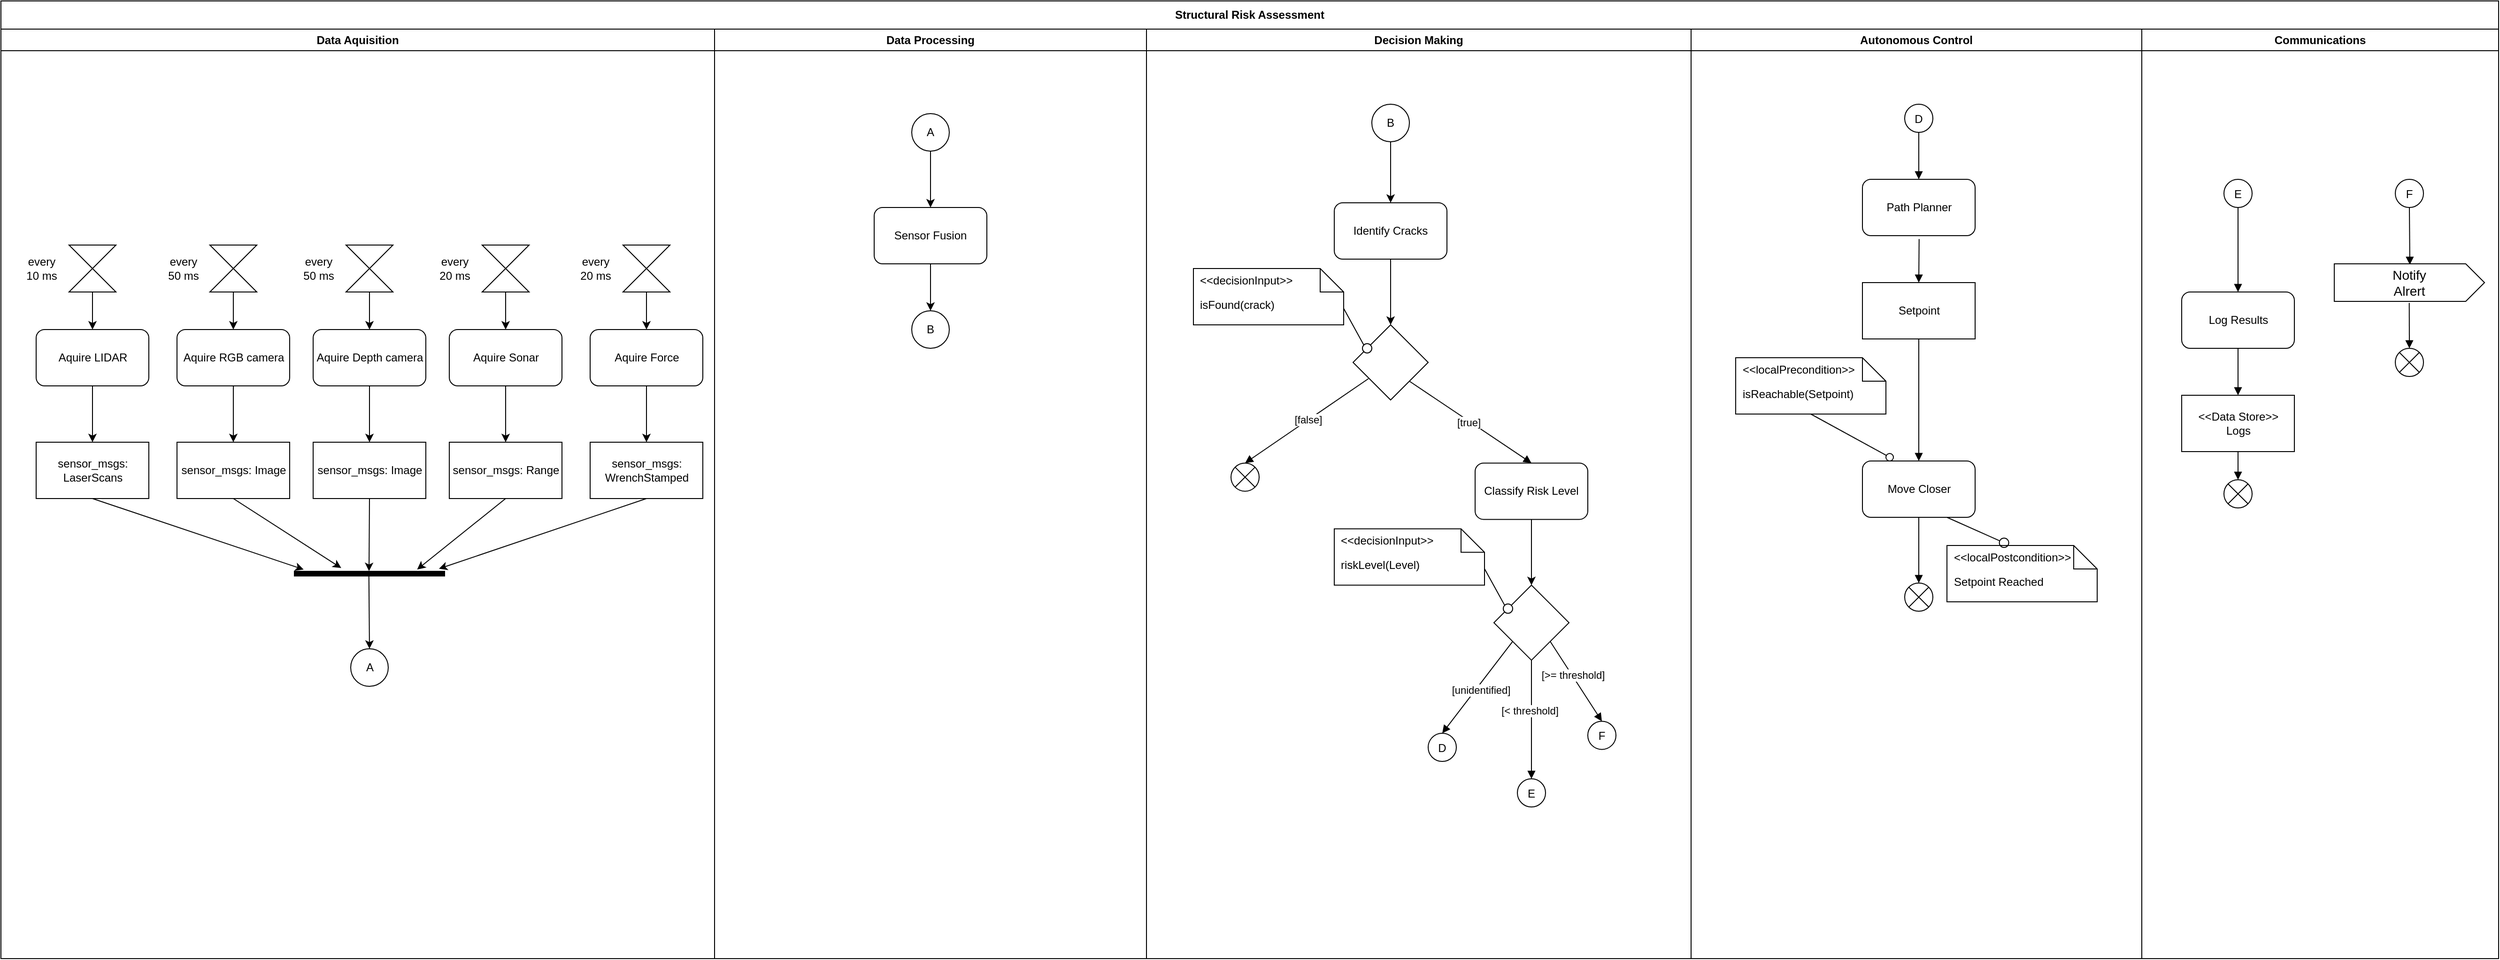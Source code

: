 <mxfile>
    <diagram id="PLuav8SHaTY21kGN1Ygl" name="Page-1">
        <mxGraphModel dx="3229" dy="4557" grid="1" gridSize="10" guides="1" tooltips="1" connect="1" arrows="1" fold="1" page="1" pageScale="1" pageWidth="850" pageHeight="1100" math="0" shadow="0">
            <root>
                <mxCell id="0"/>
                <mxCell id="1" parent="0"/>
                <mxCell id="29" value="Structural Risk Assessment" style="swimlane;whiteSpace=wrap;html=1;startSize=30;" vertex="1" parent="1">
                    <mxGeometry x="450" y="-1540" width="2660" height="1020" as="geometry">
                        <mxRectangle x="10" y="-1210" width="190" height="30" as="alternateBounds"/>
                    </mxGeometry>
                </mxCell>
                <mxCell id="30" value="Data Aquisition" style="swimlane;whiteSpace=wrap;html=1;" vertex="1" parent="29">
                    <mxGeometry y="30" width="760" height="990" as="geometry"/>
                </mxCell>
                <mxCell id="52" value="" style="group" vertex="1" connectable="0" parent="30">
                    <mxGeometry x="162.5" y="230" width="110" height="50" as="geometry"/>
                </mxCell>
                <mxCell id="42" value="" style="shape=collate;whiteSpace=wrap;html=1;" vertex="1" parent="52">
                    <mxGeometry x="60" width="50" height="50" as="geometry"/>
                </mxCell>
                <mxCell id="48" value="&lt;span style=&quot;color: rgb(0, 0, 0);&quot;&gt;every&lt;/span&gt;&lt;br&gt;50 ms" style="text;html=1;align=center;verticalAlign=middle;resizable=0;points=[];autosize=1;strokeColor=none;fillColor=none;" vertex="1" parent="52">
                    <mxGeometry x="1" y="5" width="60" height="40" as="geometry"/>
                </mxCell>
                <mxCell id="53" value="" style="group" vertex="1" connectable="0" parent="30">
                    <mxGeometry x="12.5" y="230" width="110" height="50" as="geometry"/>
                </mxCell>
                <mxCell id="43" value="" style="shape=collate;whiteSpace=wrap;html=1;" vertex="1" parent="53">
                    <mxGeometry x="60" width="50" height="50" as="geometry"/>
                </mxCell>
                <mxCell id="47" value="every&lt;br&gt;10 ms" style="text;html=1;align=center;verticalAlign=middle;resizable=0;points=[];autosize=1;strokeColor=none;fillColor=none;" vertex="1" parent="53">
                    <mxGeometry y="5" width="60" height="40" as="geometry"/>
                </mxCell>
                <mxCell id="54" value="" style="group" vertex="1" connectable="0" parent="30">
                    <mxGeometry x="307.5" y="230" width="110" height="50" as="geometry"/>
                </mxCell>
                <mxCell id="46" value="" style="shape=collate;whiteSpace=wrap;html=1;" vertex="1" parent="54">
                    <mxGeometry x="60" width="50" height="50" as="geometry"/>
                </mxCell>
                <mxCell id="49" value="&lt;span style=&quot;color: rgb(0, 0, 0);&quot;&gt;every&lt;/span&gt;&lt;br&gt;50 ms" style="text;html=1;align=center;verticalAlign=middle;resizable=0;points=[];autosize=1;strokeColor=none;fillColor=none;" vertex="1" parent="54">
                    <mxGeometry y="5" width="60" height="40" as="geometry"/>
                </mxCell>
                <mxCell id="55" value="" style="group" vertex="1" connectable="0" parent="30">
                    <mxGeometry x="452.5" y="230" width="110" height="50" as="geometry"/>
                </mxCell>
                <mxCell id="44" value="" style="shape=collate;whiteSpace=wrap;html=1;" vertex="1" parent="55">
                    <mxGeometry x="60" width="50" height="50" as="geometry"/>
                </mxCell>
                <mxCell id="50" value="&lt;span style=&quot;color: rgb(0, 0, 0);&quot;&gt;every&lt;/span&gt;&lt;br&gt;20 ms" style="text;html=1;align=center;verticalAlign=middle;resizable=0;points=[];autosize=1;strokeColor=none;fillColor=none;" vertex="1" parent="55">
                    <mxGeometry y="5" width="60" height="40" as="geometry"/>
                </mxCell>
                <mxCell id="56" value="" style="group" vertex="1" connectable="0" parent="30">
                    <mxGeometry x="602.5" y="230" width="110" height="50" as="geometry"/>
                </mxCell>
                <mxCell id="45" value="" style="shape=collate;whiteSpace=wrap;html=1;" vertex="1" parent="56">
                    <mxGeometry x="60" width="50" height="50" as="geometry"/>
                </mxCell>
                <mxCell id="51" value="&lt;span style=&quot;color: rgb(0, 0, 0);&quot;&gt;every&lt;/span&gt;&lt;br&gt;20 ms" style="text;html=1;align=center;verticalAlign=middle;resizable=0;points=[];autosize=1;strokeColor=none;fillColor=none;" vertex="1" parent="56">
                    <mxGeometry y="5" width="60" height="40" as="geometry"/>
                </mxCell>
                <mxCell id="57" value="Aquire LIDAR" style="rounded=1;whiteSpace=wrap;html=1;" vertex="1" parent="30">
                    <mxGeometry x="37.5" y="320" width="120" height="60" as="geometry"/>
                </mxCell>
                <mxCell id="58" value="Aquire RGB camera" style="rounded=1;whiteSpace=wrap;html=1;" vertex="1" parent="30">
                    <mxGeometry x="187.5" y="320" width="120" height="60" as="geometry"/>
                </mxCell>
                <mxCell id="59" value="Aquire Depth camera" style="rounded=1;whiteSpace=wrap;html=1;" vertex="1" parent="30">
                    <mxGeometry x="332.5" y="320" width="120" height="60" as="geometry"/>
                </mxCell>
                <mxCell id="60" value="Aquire Sonar" style="rounded=1;whiteSpace=wrap;html=1;" vertex="1" parent="30">
                    <mxGeometry x="477.5" y="320" width="120" height="60" as="geometry"/>
                </mxCell>
                <mxCell id="63" value="" style="edgeStyle=none;html=1;exitX=0.5;exitY=1;exitDx=0;exitDy=0;entryX=0.5;entryY=0;entryDx=0;entryDy=0;" edge="1" parent="30" source="44" target="60">
                    <mxGeometry relative="1" as="geometry"/>
                </mxCell>
                <mxCell id="61" value="Aquire Force" style="rounded=1;whiteSpace=wrap;html=1;" vertex="1" parent="30">
                    <mxGeometry x="627.5" y="320" width="120" height="60" as="geometry"/>
                </mxCell>
                <mxCell id="62" value="" style="endArrow=classic;html=1;exitX=0.5;exitY=1;exitDx=0;exitDy=0;entryX=0.5;entryY=0;entryDx=0;entryDy=0;" edge="1" parent="30" source="45" target="61">
                    <mxGeometry width="50" height="50" relative="1" as="geometry">
                        <mxPoint x="612.5" y="650" as="sourcePoint"/>
                        <mxPoint x="662.5" y="600" as="targetPoint"/>
                    </mxGeometry>
                </mxCell>
                <mxCell id="65" value="" style="edgeStyle=none;html=1;exitX=0.5;exitY=1;exitDx=0;exitDy=0;entryX=0.5;entryY=0;entryDx=0;entryDy=0;" edge="1" parent="30" source="46" target="59">
                    <mxGeometry relative="1" as="geometry">
                        <mxPoint x="537.5" y="290" as="sourcePoint"/>
                        <mxPoint x="537.5" y="330" as="targetPoint"/>
                    </mxGeometry>
                </mxCell>
                <mxCell id="67" value="" style="edgeStyle=none;html=1;exitX=0.5;exitY=1;exitDx=0;exitDy=0;entryX=0.5;entryY=0;entryDx=0;entryDy=0;" edge="1" parent="30" source="42" target="58">
                    <mxGeometry relative="1" as="geometry">
                        <mxPoint x="557.5" y="310" as="sourcePoint"/>
                        <mxPoint x="557.5" y="350" as="targetPoint"/>
                    </mxGeometry>
                </mxCell>
                <mxCell id="66" value="" style="edgeStyle=none;html=1;exitX=0.5;exitY=1;exitDx=0;exitDy=0;entryX=0.5;entryY=0;entryDx=0;entryDy=0;" edge="1" parent="30" source="43" target="57">
                    <mxGeometry relative="1" as="geometry">
                        <mxPoint x="547.5" y="300" as="sourcePoint"/>
                        <mxPoint x="547.5" y="340" as="targetPoint"/>
                    </mxGeometry>
                </mxCell>
                <mxCell id="68" value="sensor_msgs: Image" style="rounded=0;whiteSpace=wrap;html=1;" vertex="1" parent="30">
                    <mxGeometry x="332.5" y="440" width="120" height="60" as="geometry"/>
                </mxCell>
                <mxCell id="69" value="" style="endArrow=classic;html=1;exitX=0.5;exitY=1;exitDx=0;exitDy=0;entryX=0.5;entryY=0;entryDx=0;entryDy=0;" edge="1" parent="30" target="68" source="59">
                    <mxGeometry width="50" height="50" relative="1" as="geometry">
                        <mxPoint x="392.5" y="380" as="sourcePoint"/>
                        <mxPoint x="392" y="440" as="targetPoint"/>
                    </mxGeometry>
                </mxCell>
                <mxCell id="71" value="" style="html=1;points=[];perimeter=orthogonalPerimeter;fillColor=strokeColor;rotation=90;" vertex="1" parent="30">
                    <mxGeometry x="390" y="500" width="5" height="160" as="geometry"/>
                </mxCell>
                <mxCell id="72" value="" style="endArrow=classic;html=1;exitX=0.5;exitY=1;exitDx=0;exitDy=0;entryX=-0.045;entryY=0.503;entryDx=0;entryDy=0;entryPerimeter=0;" edge="1" parent="30" source="68" target="71">
                    <mxGeometry width="50" height="50" relative="1" as="geometry">
                        <mxPoint x="462.5" y="570" as="sourcePoint"/>
                        <mxPoint x="512.5" y="520" as="targetPoint"/>
                    </mxGeometry>
                </mxCell>
                <mxCell id="76" value="A" style="ellipse;whiteSpace=wrap;html=1;aspect=fixed;" vertex="1" parent="30">
                    <mxGeometry x="372.5" y="660" width="40" height="40" as="geometry"/>
                </mxCell>
                <mxCell id="75" value="" style="endArrow=classic;html=1;exitX=0.682;exitY=0.504;exitDx=0;exitDy=0;exitPerimeter=0;" edge="1" parent="30" source="71">
                    <mxGeometry width="50" height="50" relative="1" as="geometry">
                        <mxPoint x="422.5" y="600" as="sourcePoint"/>
                        <mxPoint x="392.5" y="660" as="targetPoint"/>
                    </mxGeometry>
                </mxCell>
                <mxCell id="114" value="sensor_msgs: Range" style="rounded=0;whiteSpace=wrap;html=1;" vertex="1" parent="30">
                    <mxGeometry x="477.5" y="440" width="120" height="60" as="geometry"/>
                </mxCell>
                <mxCell id="115" value="" style="endArrow=classic;html=1;exitX=0.5;exitY=1;exitDx=0;exitDy=0;entryX=0.5;entryY=0;entryDx=0;entryDy=0;" edge="1" parent="30" target="114" source="60">
                    <mxGeometry width="50" height="50" relative="1" as="geometry">
                        <mxPoint x="527.5" y="380" as="sourcePoint"/>
                        <mxPoint x="527" y="440" as="targetPoint"/>
                    </mxGeometry>
                </mxCell>
                <mxCell id="116" value="" style="endArrow=classic;html=1;exitX=0.5;exitY=1;exitDx=0;exitDy=0;entryX=-0.38;entryY=0.183;entryDx=0;entryDy=0;entryPerimeter=0;" edge="1" parent="30" source="114" target="71">
                    <mxGeometry width="50" height="50" relative="1" as="geometry">
                        <mxPoint x="597.5" y="570" as="sourcePoint"/>
                        <mxPoint x="442.5" y="570" as="targetPoint"/>
                    </mxGeometry>
                </mxCell>
                <mxCell id="117" value="sensor_msgs: WrenchStamped" style="rounded=0;whiteSpace=wrap;html=1;" vertex="1" parent="30">
                    <mxGeometry x="627.5" y="440" width="120" height="60" as="geometry"/>
                </mxCell>
                <mxCell id="118" value="" style="endArrow=classic;html=1;entryX=0.5;entryY=0;entryDx=0;entryDy=0;exitX=0.5;exitY=1;exitDx=0;exitDy=0;" edge="1" parent="30" target="117" source="61">
                    <mxGeometry width="50" height="50" relative="1" as="geometry">
                        <mxPoint x="682.5" y="400" as="sourcePoint"/>
                        <mxPoint x="667" y="440" as="targetPoint"/>
                    </mxGeometry>
                </mxCell>
                <mxCell id="119" value="" style="endArrow=classic;html=1;exitX=0.5;exitY=1;exitDx=0;exitDy=0;entryX=-0.54;entryY=0.038;entryDx=0;entryDy=0;entryPerimeter=0;" edge="1" parent="30" source="117" target="71">
                    <mxGeometry width="50" height="50" relative="1" as="geometry">
                        <mxPoint x="737.5" y="570" as="sourcePoint"/>
                        <mxPoint x="667.5" y="577" as="targetPoint"/>
                    </mxGeometry>
                </mxCell>
                <mxCell id="120" value="sensor_msgs: Image" style="rounded=0;whiteSpace=wrap;html=1;" vertex="1" parent="30">
                    <mxGeometry x="187.5" y="440" width="120" height="60" as="geometry"/>
                </mxCell>
                <mxCell id="121" value="" style="endArrow=classic;html=1;entryX=0.5;entryY=0;entryDx=0;entryDy=0;exitX=0.5;exitY=1;exitDx=0;exitDy=0;" edge="1" parent="30" target="120" source="58">
                    <mxGeometry width="50" height="50" relative="1" as="geometry">
                        <mxPoint x="252.5" y="400" as="sourcePoint"/>
                        <mxPoint x="237" y="440" as="targetPoint"/>
                    </mxGeometry>
                </mxCell>
                <mxCell id="122" value="" style="endArrow=classic;html=1;exitX=0.5;exitY=1;exitDx=0;exitDy=0;entryX=-0.7;entryY=0.688;entryDx=0;entryDy=0;entryPerimeter=0;" edge="1" parent="30" source="120" target="71">
                    <mxGeometry width="50" height="50" relative="1" as="geometry">
                        <mxPoint x="307.5" y="570" as="sourcePoint"/>
                        <mxPoint x="237.5" y="577" as="targetPoint"/>
                    </mxGeometry>
                </mxCell>
                <mxCell id="123" value="sensor_msgs: LaserScans" style="rounded=0;whiteSpace=wrap;html=1;" vertex="1" parent="30">
                    <mxGeometry x="37.5" y="440" width="120" height="60" as="geometry"/>
                </mxCell>
                <mxCell id="124" value="" style="endArrow=classic;html=1;entryX=0.5;entryY=0;entryDx=0;entryDy=0;exitX=0.5;exitY=1;exitDx=0;exitDy=0;" edge="1" parent="30" target="123" source="57">
                    <mxGeometry width="50" height="50" relative="1" as="geometry">
                        <mxPoint x="112.5" y="390" as="sourcePoint"/>
                        <mxPoint x="107" y="440" as="targetPoint"/>
                    </mxGeometry>
                </mxCell>
                <mxCell id="125" value="" style="endArrow=classic;html=1;exitX=0.5;exitY=1;exitDx=0;exitDy=0;entryX=-0.38;entryY=0.938;entryDx=0;entryDy=0;entryPerimeter=0;" edge="1" parent="30" source="123" target="71">
                    <mxGeometry width="50" height="50" relative="1" as="geometry">
                        <mxPoint x="177.5" y="570" as="sourcePoint"/>
                        <mxPoint x="322.5" y="570" as="targetPoint"/>
                    </mxGeometry>
                </mxCell>
                <mxCell id="41" value="Communications" style="swimlane;whiteSpace=wrap;html=1;" vertex="1" parent="29">
                    <mxGeometry x="2280" y="30" width="380" height="990" as="geometry"/>
                </mxCell>
                <mxCell id="188" value="E" style="ellipse;" vertex="1" parent="41">
                    <mxGeometry x="87.5" y="160" width="30" height="30" as="geometry"/>
                </mxCell>
                <mxCell id="194" value="Log Results" style="rounded=1;whiteSpace=wrap;html=1;" vertex="1" parent="41">
                    <mxGeometry x="42.5" y="280" width="120" height="60" as="geometry"/>
                </mxCell>
                <mxCell id="191" value="" style="shape=sumEllipse;perimeter=ellipsePerimeter;html=1;backgroundOutline=1;" vertex="1" parent="41">
                    <mxGeometry x="87.5" y="480" width="30" height="30" as="geometry"/>
                </mxCell>
                <mxCell id="201" value="" style="html=1;verticalAlign=bottom;labelBackgroundColor=none;endArrow=block;endFill=1;entryX=0.5;entryY=0;entryDx=0;entryDy=0;exitX=0.5;exitY=1;exitDx=0;exitDy=0;" edge="1" parent="41" source="252" target="191">
                    <mxGeometry width="160" relative="1" as="geometry">
                        <mxPoint x="103" y="400" as="sourcePoint"/>
                        <mxPoint x="102.5" y="360" as="targetPoint"/>
                    </mxGeometry>
                </mxCell>
                <mxCell id="204" value="" style="html=1;verticalAlign=bottom;labelBackgroundColor=none;endArrow=block;endFill=1;exitX=0.5;exitY=1;exitDx=0;exitDy=0;entryX=0.5;entryY=0;entryDx=0;entryDy=0;" edge="1" parent="41" source="188" target="194">
                    <mxGeometry width="160" relative="1" as="geometry">
                        <mxPoint x="85" y="200" as="sourcePoint"/>
                        <mxPoint x="102.86" y="274.945" as="targetPoint"/>
                    </mxGeometry>
                </mxCell>
                <mxCell id="207" value="F" style="ellipse;" vertex="1" parent="41">
                    <mxGeometry x="270" y="160" width="30" height="30" as="geometry"/>
                </mxCell>
                <mxCell id="209" value="" style="html=1;verticalAlign=bottom;labelBackgroundColor=none;endArrow=block;endFill=1;exitX=0.5;exitY=1;exitDx=0;exitDy=0;entryX=0.503;entryY=0.025;entryDx=0;entryDy=0;entryPerimeter=0;" edge="1" parent="41" source="207" target="250">
                    <mxGeometry width="160" relative="1" as="geometry">
                        <mxPoint x="-130" y="450" as="sourcePoint"/>
                        <mxPoint x="285" y="240" as="targetPoint"/>
                    </mxGeometry>
                </mxCell>
                <mxCell id="210" value="" style="shape=sumEllipse;perimeter=ellipsePerimeter;html=1;backgroundOutline=1;" vertex="1" parent="41">
                    <mxGeometry x="270" y="340" width="30" height="30" as="geometry"/>
                </mxCell>
                <mxCell id="211" value="" style="html=1;verticalAlign=bottom;labelBackgroundColor=none;endArrow=block;endFill=1;exitX=0.499;exitY=1.042;exitDx=0;exitDy=0;entryX=0.5;entryY=0;entryDx=0;entryDy=0;exitPerimeter=0;" edge="1" parent="41" target="210" source="250">
                    <mxGeometry width="160" relative="1" as="geometry">
                        <mxPoint x="285.5" y="300" as="sourcePoint"/>
                        <mxPoint x="285" y="320" as="targetPoint"/>
                    </mxGeometry>
                </mxCell>
                <mxCell id="250" value="Notify&lt;br&gt;Alrert" style="html=1;shape=mxgraph.infographic.ribbonSimple;notch1=0;notch2=20;align=center;verticalAlign=middle;fontSize=14;fontStyle=0;fillColor=#FFFFFF;whiteSpace=wrap;" vertex="1" parent="41">
                    <mxGeometry x="205" y="250" width="160" height="40" as="geometry"/>
                </mxCell>
                <mxCell id="252" value="&amp;lt;&amp;lt;Data Store&amp;gt;&amp;gt;&lt;br&gt;Logs" style="rounded=0;whiteSpace=wrap;html=1;" vertex="1" parent="41">
                    <mxGeometry x="42.5" y="390" width="120" height="60" as="geometry"/>
                </mxCell>
                <mxCell id="253" value="" style="html=1;verticalAlign=bottom;labelBackgroundColor=none;endArrow=block;endFill=1;exitX=0.5;exitY=1;exitDx=0;exitDy=0;entryX=0.5;entryY=0;entryDx=0;entryDy=0;" edge="1" parent="41" source="194" target="252">
                    <mxGeometry width="160" relative="1" as="geometry">
                        <mxPoint x="-250" y="470" as="sourcePoint"/>
                        <mxPoint x="-90" y="470" as="targetPoint"/>
                    </mxGeometry>
                </mxCell>
                <mxCell id="35" value="Data Processing" style="swimlane;whiteSpace=wrap;html=1;" vertex="1" parent="29">
                    <mxGeometry x="760" y="30" width="460" height="990" as="geometry"/>
                </mxCell>
                <mxCell id="126" value="A" style="ellipse;whiteSpace=wrap;html=1;aspect=fixed;" vertex="1" parent="35">
                    <mxGeometry x="210" y="90" width="40" height="40" as="geometry"/>
                </mxCell>
                <mxCell id="128" value="Sensor Fusion" style="rounded=1;whiteSpace=wrap;html=1;" vertex="1" parent="35">
                    <mxGeometry x="170" y="190" width="120" height="60" as="geometry"/>
                </mxCell>
                <mxCell id="127" value="" style="endArrow=classic;html=1;exitX=0.5;exitY=1;exitDx=0;exitDy=0;entryX=0.5;entryY=0;entryDx=0;entryDy=0;" edge="1" parent="35" source="126" target="128">
                    <mxGeometry width="50" height="50" relative="1" as="geometry">
                        <mxPoint x="150" y="380" as="sourcePoint"/>
                        <mxPoint x="230" y="180" as="targetPoint"/>
                    </mxGeometry>
                </mxCell>
                <mxCell id="130" value="B" style="ellipse;whiteSpace=wrap;html=1;aspect=fixed;" vertex="1" parent="35">
                    <mxGeometry x="210" y="300" width="40" height="40" as="geometry"/>
                </mxCell>
                <mxCell id="129" value="" style="endArrow=classic;html=1;exitX=0.5;exitY=1;exitDx=0;exitDy=0;entryX=0.5;entryY=0;entryDx=0;entryDy=0;" edge="1" parent="35" source="128" target="130">
                    <mxGeometry width="50" height="50" relative="1" as="geometry">
                        <mxPoint x="150" y="380" as="sourcePoint"/>
                        <mxPoint x="230" y="320" as="targetPoint"/>
                    </mxGeometry>
                </mxCell>
                <mxCell id="36" value="Autonomous Control" style="swimlane;whiteSpace=wrap;html=1;" vertex="1" parent="29">
                    <mxGeometry x="1800" y="30" width="480" height="990" as="geometry"/>
                </mxCell>
                <mxCell id="199" value="D" style="ellipse;" vertex="1" parent="36">
                    <mxGeometry x="227.5" y="80" width="30" height="30" as="geometry"/>
                </mxCell>
                <mxCell id="212" value="Path Planner" style="rounded=1;whiteSpace=wrap;html=1;" vertex="1" parent="36">
                    <mxGeometry x="182.5" y="160" width="120" height="60" as="geometry"/>
                </mxCell>
                <mxCell id="213" value="" style="html=1;verticalAlign=bottom;labelBackgroundColor=none;endArrow=block;endFill=1;exitX=0.5;exitY=1;exitDx=0;exitDy=0;entryX=0.5;entryY=0;entryDx=0;entryDy=0;" edge="1" parent="36" source="199" target="212">
                    <mxGeometry width="160" relative="1" as="geometry">
                        <mxPoint x="222.5" y="370" as="sourcePoint"/>
                        <mxPoint x="382.5" y="370" as="targetPoint"/>
                    </mxGeometry>
                </mxCell>
                <mxCell id="214" value="Move Closer" style="rounded=1;whiteSpace=wrap;html=1;" vertex="1" parent="36">
                    <mxGeometry x="182.5" y="460" width="120" height="60" as="geometry"/>
                </mxCell>
                <mxCell id="215" value="" style="html=1;verticalAlign=bottom;labelBackgroundColor=none;endArrow=block;endFill=1;entryX=0.5;entryY=0;entryDx=0;entryDy=0;exitX=0.5;exitY=1;exitDx=0;exitDy=0;" edge="1" parent="36" source="227" target="214">
                    <mxGeometry width="160" relative="1" as="geometry">
                        <mxPoint x="242.5" y="380" as="sourcePoint"/>
                        <mxPoint x="252.5" y="200" as="targetPoint"/>
                    </mxGeometry>
                </mxCell>
                <mxCell id="221" value="isReachable(Setpoint)" style="shape=note2;boundedLbl=1;whiteSpace=wrap;html=1;size=25;verticalAlign=top;align=left;spacingLeft=5;whiteSpace=wrap;" vertex="1" parent="36">
                    <mxGeometry x="47.5" y="350" width="160" height="60" as="geometry"/>
                </mxCell>
                <mxCell id="222" value="&amp;lt;&amp;lt;localPrecondition&amp;gt;&amp;gt;" style="resizeWidth=1;part=1;html=1;strokeColor=none;fillColor=none;align=left;spacingLeft=5;whiteSpace=wrap;" vertex="1" parent="221">
                    <mxGeometry width="160" height="25" relative="1" as="geometry"/>
                </mxCell>
                <mxCell id="224" value="" style="endArrow=none;html=1;rounded=0;align=center;verticalAlign=top;endFill=0;labelBackgroundColor=none;endSize=2;exitX=0.5;exitY=1;exitDx=0;exitDy=0;exitPerimeter=0;" edge="1" source="221" target="225" parent="36">
                    <mxGeometry relative="1" as="geometry">
                        <mxPoint x="287.5" y="635.116" as="sourcePoint"/>
                    </mxGeometry>
                </mxCell>
                <mxCell id="225" value="" style="ellipse;html=1;fontSize=11;align=center;fillColor=none;points=[];aspect=fixed;resizable=0;verticalAlign=bottom;labelPosition=center;verticalLabelPosition=top;flipH=1;" vertex="1" parent="36">
                    <mxGeometry x="207.5" y="452" width="8" height="8" as="geometry"/>
                </mxCell>
                <mxCell id="227" value="Setpoint" style="rounded=0;whiteSpace=wrap;html=1;" vertex="1" parent="36">
                    <mxGeometry x="182.5" y="270" width="120" height="60" as="geometry"/>
                </mxCell>
                <mxCell id="228" value="" style="html=1;verticalAlign=bottom;labelBackgroundColor=none;endArrow=block;endFill=1;exitX=0.503;exitY=1.061;exitDx=0;exitDy=0;exitPerimeter=0;entryX=0.5;entryY=0;entryDx=0;entryDy=0;" edge="1" parent="36" source="212" target="227">
                    <mxGeometry width="160" relative="1" as="geometry">
                        <mxPoint x="162.5" y="410" as="sourcePoint"/>
                        <mxPoint x="322.5" y="410" as="targetPoint"/>
                    </mxGeometry>
                </mxCell>
                <mxCell id="230" value="" style="html=1;verticalAlign=bottom;labelBackgroundColor=none;endArrow=block;endFill=1;exitX=0.5;exitY=1;exitDx=0;exitDy=0;entryX=0.5;entryY=0;entryDx=0;entryDy=0;" edge="1" parent="36" source="214">
                    <mxGeometry width="160" relative="1" as="geometry">
                        <mxPoint x="52.5" y="510" as="sourcePoint"/>
                        <mxPoint x="242.5" y="590" as="targetPoint"/>
                    </mxGeometry>
                </mxCell>
                <mxCell id="231" value="Setpoint Reached" style="shape=note2;boundedLbl=1;whiteSpace=wrap;html=1;size=25;verticalAlign=top;align=left;spacingLeft=5;whiteSpace=wrap;" vertex="1" parent="36">
                    <mxGeometry x="272.5" y="550" width="160" height="60" as="geometry"/>
                </mxCell>
                <mxCell id="232" value="&amp;lt;&amp;lt;localPostcondition&amp;gt;&amp;gt;" style="resizeWidth=1;part=1;html=1;strokeColor=none;fillColor=none;align=left;spacingLeft=5;whiteSpace=wrap;" vertex="1" parent="231">
                    <mxGeometry width="160" height="25" relative="1" as="geometry"/>
                </mxCell>
                <mxCell id="237" value="" style="rounded=0;orthogonalLoop=1;jettySize=auto;html=1;endArrow=oval;endFill=0;sketch=0;sourcePerimeterSpacing=0;targetPerimeterSpacing=0;endSize=10;exitX=0.75;exitY=1;exitDx=0;exitDy=0;entryX=0.38;entryY=-0.116;entryDx=0;entryDy=0;entryPerimeter=0;" edge="1" target="232" parent="36" source="214">
                    <mxGeometry relative="1" as="geometry">
                        <mxPoint x="162.5" y="555" as="sourcePoint"/>
                    </mxGeometry>
                </mxCell>
                <mxCell id="238" value="" style="ellipse;whiteSpace=wrap;html=1;align=center;aspect=fixed;fillColor=none;strokeColor=none;resizable=0;perimeter=centerPerimeter;rotatable=0;allowArrows=0;points=[];outlineConnect=1;" vertex="1" parent="36">
                    <mxGeometry x="177.5" y="550" width="10" height="10" as="geometry"/>
                </mxCell>
                <mxCell id="248" value="" style="shape=sumEllipse;perimeter=ellipsePerimeter;html=1;backgroundOutline=1;" vertex="1" parent="36">
                    <mxGeometry x="227.5" y="590" width="30" height="30" as="geometry"/>
                </mxCell>
                <mxCell id="39" value="Decision Making" style="swimlane;whiteSpace=wrap;html=1;" vertex="1" parent="29">
                    <mxGeometry x="1220" y="30" width="580" height="990" as="geometry"/>
                </mxCell>
                <mxCell id="160" value="Classify Risk Level" style="rounded=1;whiteSpace=wrap;html=1;" vertex="1" parent="39">
                    <mxGeometry x="350" y="462.22" width="120" height="60" as="geometry"/>
                </mxCell>
                <mxCell id="161" value="" style="html=1;verticalAlign=bottom;labelBackgroundColor=none;endArrow=block;endFill=1;exitX=0.204;exitY=0.717;exitDx=0;exitDy=0;exitPerimeter=0;entryX=0.5;entryY=0;entryDx=0;entryDy=0;" edge="1" parent="39" source="136">
                    <mxGeometry width="160" relative="1" as="geometry">
                        <mxPoint x="150" y="330" as="sourcePoint"/>
                        <mxPoint x="105" y="462.22" as="targetPoint"/>
                    </mxGeometry>
                </mxCell>
                <mxCell id="162" value="[false]" style="edgeLabel;html=1;align=center;verticalAlign=middle;resizable=0;points=[];" vertex="1" connectable="0" parent="161">
                    <mxGeometry x="-0.021" y="-1" relative="1" as="geometry">
                        <mxPoint as="offset"/>
                    </mxGeometry>
                </mxCell>
                <mxCell id="163" value="" style="html=1;verticalAlign=bottom;labelBackgroundColor=none;endArrow=block;endFill=1;exitX=1;exitY=1;exitDx=0;exitDy=0;entryX=0.5;entryY=0;entryDx=0;entryDy=0;" edge="1" parent="39" source="136" target="160">
                    <mxGeometry width="160" relative="1" as="geometry">
                        <mxPoint x="216" y="387" as="sourcePoint"/>
                        <mxPoint x="145" y="473" as="targetPoint"/>
                    </mxGeometry>
                </mxCell>
                <mxCell id="164" value="[true]" style="edgeLabel;html=1;align=center;verticalAlign=middle;resizable=0;points=[];" vertex="1" connectable="0" parent="163">
                    <mxGeometry x="-0.021" y="-1" relative="1" as="geometry">
                        <mxPoint as="offset"/>
                    </mxGeometry>
                </mxCell>
                <mxCell id="167" value="" style="rhombus;whiteSpace=wrap;html=1;" vertex="1" parent="39">
                    <mxGeometry x="370.0" y="592.22" width="80" height="80" as="geometry"/>
                </mxCell>
                <mxCell id="168" value="" style="endArrow=classic;html=1;entryX=0.5;entryY=0;entryDx=0;entryDy=0;exitX=0.5;exitY=1;exitDx=0;exitDy=0;" edge="1" parent="39" target="167" source="160">
                    <mxGeometry width="50" height="50" relative="1" as="geometry">
                        <mxPoint x="420" y="537.22" as="sourcePoint"/>
                        <mxPoint x="410.0" y="582.22" as="targetPoint"/>
                    </mxGeometry>
                </mxCell>
                <mxCell id="169" value="riskLevel(Level)" style="shape=note2;boundedLbl=1;whiteSpace=wrap;html=1;size=25;verticalAlign=top;align=left;spacingLeft=5;whiteSpace=wrap;" vertex="1" parent="39">
                    <mxGeometry x="200.0" y="532.22" width="160" height="60" as="geometry"/>
                </mxCell>
                <mxCell id="170" value="&amp;lt;&amp;lt;decisionInput&amp;gt;&amp;gt;" style="resizeWidth=1;part=1;html=1;strokeColor=none;fillColor=none;align=left;spacingLeft=5;whiteSpace=wrap;" vertex="1" parent="169">
                    <mxGeometry width="160" height="25" relative="1" as="geometry"/>
                </mxCell>
                <mxCell id="171" value="" style="ellipse;" vertex="1" parent="39">
                    <mxGeometry x="380.0" y="612.22" width="10" height="10" as="geometry"/>
                </mxCell>
                <mxCell id="172" value="" style="endArrow=none;html=1;rounded=0;align=center;verticalAlign=top;endFill=0;labelBackgroundColor=none;exitX=0;exitY=0;exitDx=160;exitDy=42.5;exitPerimeter=0;entryX=0;entryY=0;entryDx=0;entryDy=0;" edge="1" parent="39" source="169" target="171">
                    <mxGeometry relative="1" as="geometry">
                        <mxPoint x="240.0" y="642.22" as="sourcePoint"/>
                        <mxPoint x="400.0" y="642.22" as="targetPoint"/>
                    </mxGeometry>
                </mxCell>
                <mxCell id="173" value="" style="resizable=0;html=1;align=right;verticalAlign=bottom;labelBackgroundColor=none;" connectable="0" vertex="1" parent="172">
                    <mxGeometry x="1" relative="1" as="geometry"/>
                </mxCell>
                <mxCell id="176" value="" style="html=1;verticalAlign=bottom;labelBackgroundColor=none;endArrow=block;endFill=1;exitX=1;exitY=1;exitDx=0;exitDy=0;" edge="1" parent="39" source="167">
                    <mxGeometry width="160" relative="1" as="geometry">
                        <mxPoint x="360" y="717.22" as="sourcePoint"/>
                        <mxPoint x="485" y="737.22" as="targetPoint"/>
                    </mxGeometry>
                </mxCell>
                <mxCell id="178" value="[&amp;gt;= threshold]" style="edgeLabel;html=1;align=center;verticalAlign=middle;resizable=0;points=[];" vertex="1" connectable="0" parent="176">
                    <mxGeometry x="-0.147" y="1" relative="1" as="geometry">
                        <mxPoint as="offset"/>
                    </mxGeometry>
                </mxCell>
                <mxCell id="179" value="" style="html=1;verticalAlign=bottom;labelBackgroundColor=none;endArrow=block;endFill=1;exitX=0.5;exitY=1;exitDx=0;exitDy=0;entryX=0.5;entryY=0;entryDx=0;entryDy=0;" edge="1" parent="39" source="167" target="185">
                    <mxGeometry width="160" relative="1" as="geometry">
                        <mxPoint x="400" y="687.22" as="sourcePoint"/>
                        <mxPoint x="360" y="737.22" as="targetPoint"/>
                    </mxGeometry>
                </mxCell>
                <mxCell id="180" value="[&amp;lt; threshold]" style="edgeLabel;html=1;align=center;verticalAlign=middle;resizable=0;points=[];" vertex="1" connectable="0" parent="179">
                    <mxGeometry x="-0.147" y="1" relative="1" as="geometry">
                        <mxPoint x="-3" as="offset"/>
                    </mxGeometry>
                </mxCell>
                <mxCell id="186" value="F" style="ellipse;" vertex="1" parent="39">
                    <mxGeometry x="470" y="737.22" width="30" height="30" as="geometry"/>
                </mxCell>
                <mxCell id="185" value="E" style="ellipse;" vertex="1" parent="39">
                    <mxGeometry x="395" y="798.48" width="30" height="30" as="geometry"/>
                </mxCell>
                <mxCell id="151" value="" style="ellipse;whiteSpace=wrap;html=1;align=center;aspect=fixed;fillColor=none;strokeColor=none;resizable=0;perimeter=centerPerimeter;rotatable=0;allowArrows=0;points=[];outlineConnect=1;" vertex="1" parent="39">
                    <mxGeometry x="165" y="365" width="10" height="10" as="geometry"/>
                </mxCell>
                <mxCell id="132" value="Identify Cracks" style="rounded=1;whiteSpace=wrap;html=1;" vertex="1" parent="39">
                    <mxGeometry x="200" y="185" width="120" height="60" as="geometry"/>
                </mxCell>
                <mxCell id="136" value="" style="rhombus;whiteSpace=wrap;html=1;" vertex="1" parent="39">
                    <mxGeometry x="220" y="315" width="80" height="80" as="geometry"/>
                </mxCell>
                <mxCell id="133" value="B" style="ellipse;whiteSpace=wrap;html=1;aspect=fixed;" vertex="1" parent="39">
                    <mxGeometry x="240" y="80" width="40" height="40" as="geometry"/>
                </mxCell>
                <mxCell id="134" value="" style="endArrow=classic;html=1;exitX=0.5;exitY=1;exitDx=0;exitDy=0;entryX=0.5;entryY=0;entryDx=0;entryDy=0;" edge="1" parent="39" source="133" target="132">
                    <mxGeometry width="50" height="50" relative="1" as="geometry">
                        <mxPoint x="-100" y="485" as="sourcePoint"/>
                        <mxPoint x="-50" y="435" as="targetPoint"/>
                    </mxGeometry>
                </mxCell>
                <mxCell id="135" value="" style="endArrow=classic;html=1;exitX=0.5;exitY=1;exitDx=0;exitDy=0;entryX=0.5;entryY=0;entryDx=0;entryDy=0;" edge="1" parent="39" source="132" target="136">
                    <mxGeometry width="50" height="50" relative="1" as="geometry">
                        <mxPoint x="-100" y="485" as="sourcePoint"/>
                        <mxPoint x="260" y="305" as="targetPoint"/>
                    </mxGeometry>
                </mxCell>
                <mxCell id="138" value="isFound(crack)" style="shape=note2;boundedLbl=1;whiteSpace=wrap;html=1;size=25;verticalAlign=top;align=left;spacingLeft=5;whiteSpace=wrap;" vertex="1" parent="39">
                    <mxGeometry x="50" y="255" width="160" height="60" as="geometry"/>
                </mxCell>
                <mxCell id="139" value="&amp;lt;&amp;lt;decisionInput&amp;gt;&amp;gt;" style="resizeWidth=1;part=1;html=1;strokeColor=none;fillColor=none;align=left;spacingLeft=5;whiteSpace=wrap;" vertex="1" parent="138">
                    <mxGeometry width="160" height="25" relative="1" as="geometry"/>
                </mxCell>
                <mxCell id="152" value="" style="ellipse;" vertex="1" parent="39">
                    <mxGeometry x="230" y="335" width="10" height="10" as="geometry"/>
                </mxCell>
                <mxCell id="153" value="" style="endArrow=none;html=1;rounded=0;align=center;verticalAlign=top;endFill=0;labelBackgroundColor=none;exitX=0;exitY=0;exitDx=160;exitDy=42.5;exitPerimeter=0;entryX=0;entryY=0;entryDx=0;entryDy=0;" edge="1" parent="39" source="138" target="152">
                    <mxGeometry relative="1" as="geometry">
                        <mxPoint x="90" y="365" as="sourcePoint"/>
                        <mxPoint x="250" y="365" as="targetPoint"/>
                    </mxGeometry>
                </mxCell>
                <mxCell id="156" value="" style="resizable=0;html=1;align=right;verticalAlign=bottom;labelBackgroundColor=none;" connectable="0" vertex="1" parent="153">
                    <mxGeometry x="1" relative="1" as="geometry"/>
                </mxCell>
                <mxCell id="198" value="D" style="ellipse;" vertex="1" parent="39">
                    <mxGeometry x="300" y="750" width="30" height="30" as="geometry"/>
                </mxCell>
                <mxCell id="196" value="" style="html=1;verticalAlign=bottom;labelBackgroundColor=none;endArrow=block;endFill=1;exitX=0;exitY=1;exitDx=0;exitDy=0;entryX=0.5;entryY=0;entryDx=0;entryDy=0;" edge="1" parent="39" source="167" target="198">
                    <mxGeometry width="160" relative="1" as="geometry">
                        <mxPoint x="370" y="500" as="sourcePoint"/>
                        <mxPoint x="320" y="740" as="targetPoint"/>
                    </mxGeometry>
                </mxCell>
                <mxCell id="197" value="[unidentified]" style="edgeLabel;html=1;align=center;verticalAlign=middle;resizable=0;points=[];" vertex="1" connectable="0" parent="196">
                    <mxGeometry x="0.006" y="4" relative="1" as="geometry">
                        <mxPoint as="offset"/>
                    </mxGeometry>
                </mxCell>
                <mxCell id="239" value="" style="shape=sumEllipse;perimeter=ellipsePerimeter;html=1;backgroundOutline=1;" vertex="1" parent="39">
                    <mxGeometry x="90" y="462.22" width="30" height="30" as="geometry"/>
                </mxCell>
            </root>
        </mxGraphModel>
    </diagram>
</mxfile>